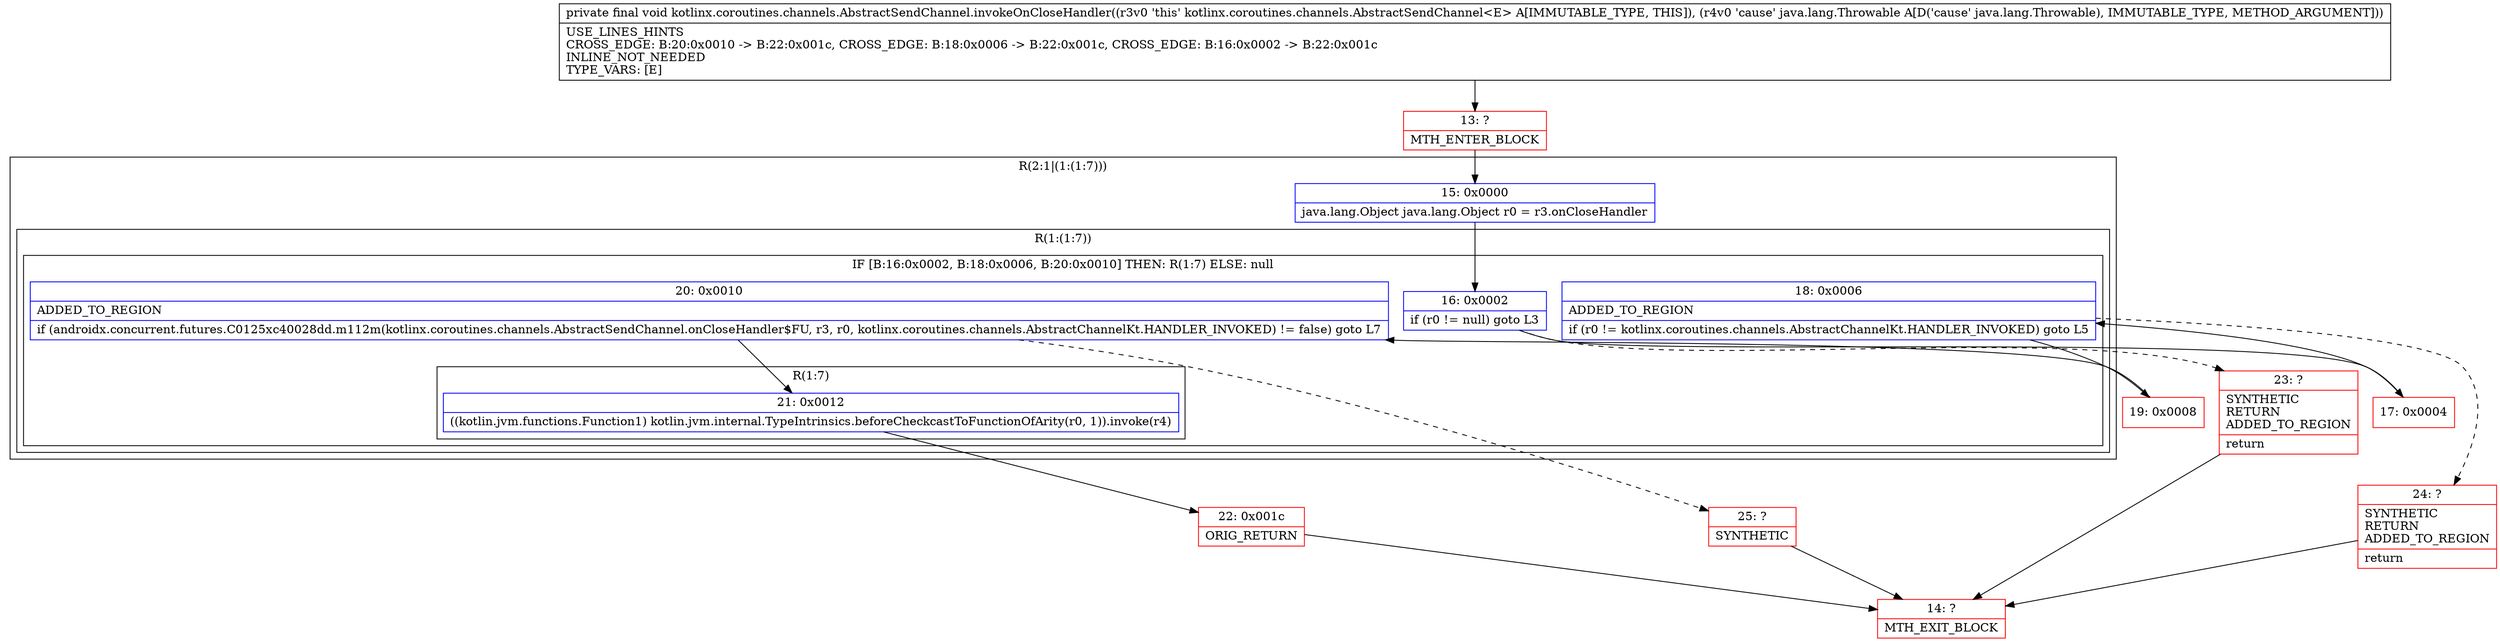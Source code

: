 digraph "CFG forkotlinx.coroutines.channels.AbstractSendChannel.invokeOnCloseHandler(Ljava\/lang\/Throwable;)V" {
subgraph cluster_Region_663948441 {
label = "R(2:1|(1:(1:7)))";
node [shape=record,color=blue];
Node_15 [shape=record,label="{15\:\ 0x0000|java.lang.Object java.lang.Object r0 = r3.onCloseHandler\l}"];
subgraph cluster_Region_810284375 {
label = "R(1:(1:7))";
node [shape=record,color=blue];
subgraph cluster_IfRegion_577161122 {
label = "IF [B:16:0x0002, B:18:0x0006, B:20:0x0010] THEN: R(1:7) ELSE: null";
node [shape=record,color=blue];
Node_16 [shape=record,label="{16\:\ 0x0002|if (r0 != null) goto L3\l}"];
Node_18 [shape=record,label="{18\:\ 0x0006|ADDED_TO_REGION\l|if (r0 != kotlinx.coroutines.channels.AbstractChannelKt.HANDLER_INVOKED) goto L5\l}"];
Node_20 [shape=record,label="{20\:\ 0x0010|ADDED_TO_REGION\l|if (androidx.concurrent.futures.C0125xc40028dd.m112m(kotlinx.coroutines.channels.AbstractSendChannel.onCloseHandler$FU, r3, r0, kotlinx.coroutines.channels.AbstractChannelKt.HANDLER_INVOKED) != false) goto L7\l}"];
subgraph cluster_Region_667081845 {
label = "R(1:7)";
node [shape=record,color=blue];
Node_21 [shape=record,label="{21\:\ 0x0012|((kotlin.jvm.functions.Function1) kotlin.jvm.internal.TypeIntrinsics.beforeCheckcastToFunctionOfArity(r0, 1)).invoke(r4)\l}"];
}
}
}
}
Node_13 [shape=record,color=red,label="{13\:\ ?|MTH_ENTER_BLOCK\l}"];
Node_17 [shape=record,color=red,label="{17\:\ 0x0004}"];
Node_19 [shape=record,color=red,label="{19\:\ 0x0008}"];
Node_22 [shape=record,color=red,label="{22\:\ 0x001c|ORIG_RETURN\l}"];
Node_14 [shape=record,color=red,label="{14\:\ ?|MTH_EXIT_BLOCK\l}"];
Node_25 [shape=record,color=red,label="{25\:\ ?|SYNTHETIC\l}"];
Node_24 [shape=record,color=red,label="{24\:\ ?|SYNTHETIC\lRETURN\lADDED_TO_REGION\l|return\l}"];
Node_23 [shape=record,color=red,label="{23\:\ ?|SYNTHETIC\lRETURN\lADDED_TO_REGION\l|return\l}"];
MethodNode[shape=record,label="{private final void kotlinx.coroutines.channels.AbstractSendChannel.invokeOnCloseHandler((r3v0 'this' kotlinx.coroutines.channels.AbstractSendChannel\<E\> A[IMMUTABLE_TYPE, THIS]), (r4v0 'cause' java.lang.Throwable A[D('cause' java.lang.Throwable), IMMUTABLE_TYPE, METHOD_ARGUMENT]))  | USE_LINES_HINTS\lCROSS_EDGE: B:20:0x0010 \-\> B:22:0x001c, CROSS_EDGE: B:18:0x0006 \-\> B:22:0x001c, CROSS_EDGE: B:16:0x0002 \-\> B:22:0x001c\lINLINE_NOT_NEEDED\lTYPE_VARS: [E]\l}"];
MethodNode -> Node_13;Node_15 -> Node_16;
Node_16 -> Node_17;
Node_16 -> Node_23[style=dashed];
Node_18 -> Node_19;
Node_18 -> Node_24[style=dashed];
Node_20 -> Node_21;
Node_20 -> Node_25[style=dashed];
Node_21 -> Node_22;
Node_13 -> Node_15;
Node_17 -> Node_18;
Node_19 -> Node_20;
Node_22 -> Node_14;
Node_25 -> Node_14;
Node_24 -> Node_14;
Node_23 -> Node_14;
}


